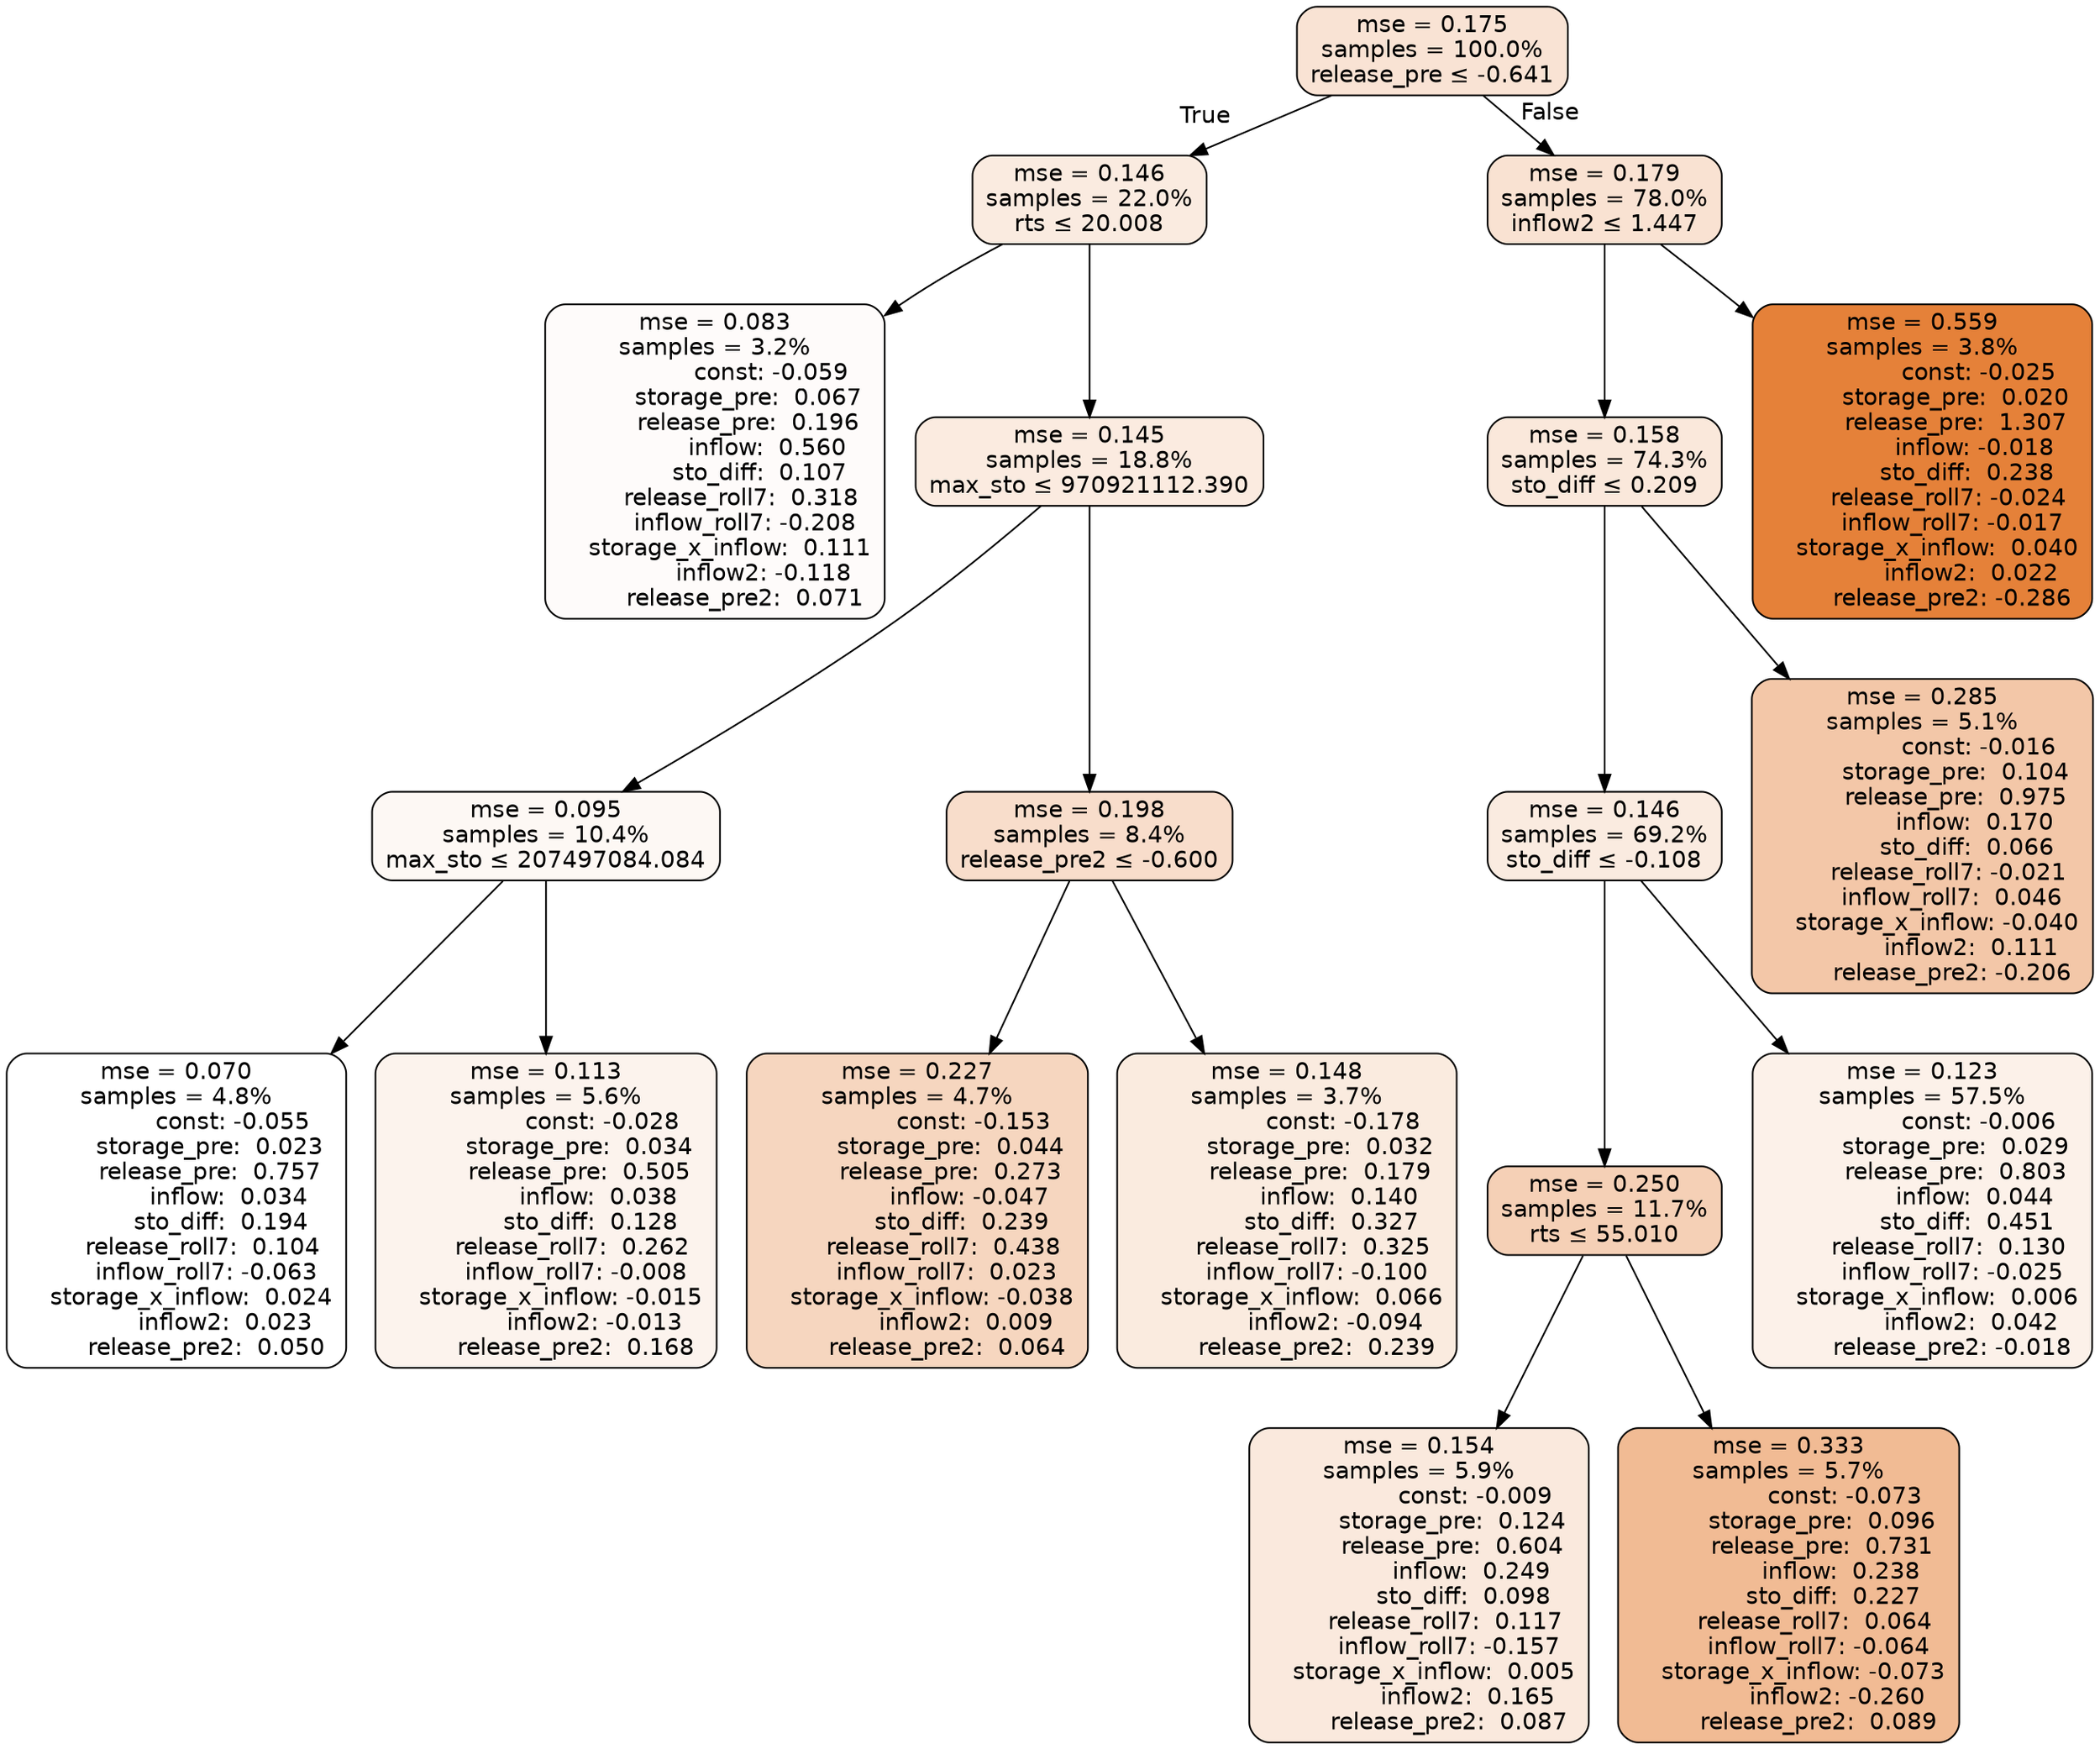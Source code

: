 digraph tree {
bgcolor="transparent"
node [shape=rectangle, style="filled, rounded", color="black", fontname=helvetica] ;
edge [fontname=helvetica] ;
	"0" [label="mse = 0.175
samples = 100.0%
release_pre &le; -0.641", fillcolor="#f9e3d4"]
	"1" [label="mse = 0.146
samples = 22.0%
rts &le; 20.008", fillcolor="#faebe0"]
	"2" [label="mse = 0.083
samples = 3.2%
               const: -0.059
         storage_pre:  0.067
         release_pre:  0.196
              inflow:  0.560
            sto_diff:  0.107
       release_roll7:  0.318
        inflow_roll7: -0.208
    storage_x_inflow:  0.111
             inflow2: -0.118
        release_pre2:  0.071", fillcolor="#fefbfa"]
	"3" [label="mse = 0.145
samples = 18.8%
max_sto &le; 970921112.390", fillcolor="#fbebe0"]
	"4" [label="mse = 0.095
samples = 10.4%
max_sto &le; 207497084.084", fillcolor="#fdf8f4"]
	"5" [label="mse = 0.070
samples = 4.8%
               const: -0.055
         storage_pre:  0.023
         release_pre:  0.757
              inflow:  0.034
            sto_diff:  0.194
       release_roll7:  0.104
        inflow_roll7: -0.063
    storage_x_inflow:  0.024
             inflow2:  0.023
        release_pre2:  0.050", fillcolor="#ffffff"]
	"6" [label="mse = 0.113
samples = 5.6%
               const: -0.028
         storage_pre:  0.034
         release_pre:  0.505
              inflow:  0.038
            sto_diff:  0.128
       release_roll7:  0.262
        inflow_roll7: -0.008
    storage_x_inflow: -0.015
             inflow2: -0.013
        release_pre2:  0.168", fillcolor="#fcf3ed"]
	"7" [label="mse = 0.198
samples = 8.4%
release_pre2 &le; -0.600", fillcolor="#f8ddcb"]
	"8" [label="mse = 0.227
samples = 4.7%
               const: -0.153
         storage_pre:  0.044
         release_pre:  0.273
              inflow: -0.047
            sto_diff:  0.239
       release_roll7:  0.438
        inflow_roll7:  0.023
    storage_x_inflow: -0.038
             inflow2:  0.009
        release_pre2:  0.064", fillcolor="#f6d6bf"]
	"9" [label="mse = 0.148
samples = 3.7%
               const: -0.178
         storage_pre:  0.032
         release_pre:  0.179
              inflow:  0.140
            sto_diff:  0.327
       release_roll7:  0.325
        inflow_roll7: -0.100
    storage_x_inflow:  0.066
             inflow2: -0.094
        release_pre2:  0.239", fillcolor="#faebdf"]
	"10" [label="mse = 0.179
samples = 78.0%
inflow2 &le; 1.447", fillcolor="#f9e2d2"]
	"11" [label="mse = 0.158
samples = 74.3%
sto_diff &le; 0.209", fillcolor="#fae8db"]
	"12" [label="mse = 0.146
samples = 69.2%
sto_diff &le; -0.108", fillcolor="#faebe0"]
	"13" [label="mse = 0.250
samples = 11.7%
rts &le; 55.010", fillcolor="#f5d0b6"]
	"14" [label="mse = 0.154
samples = 5.9%
               const: -0.009
         storage_pre:  0.124
         release_pre:  0.604
              inflow:  0.249
            sto_diff:  0.098
       release_roll7:  0.117
        inflow_roll7: -0.157
    storage_x_inflow:  0.005
             inflow2:  0.165
        release_pre2:  0.087", fillcolor="#fae9dd"]
	"15" [label="mse = 0.333
samples = 5.7%
               const: -0.073
         storage_pre:  0.096
         release_pre:  0.731
              inflow:  0.238
            sto_diff:  0.227
       release_roll7:  0.064
        inflow_roll7: -0.064
    storage_x_inflow: -0.073
             inflow2: -0.260
        release_pre2:  0.089", fillcolor="#f1bb94"]
	"16" [label="mse = 0.123
samples = 57.5%
               const: -0.006
         storage_pre:  0.029
         release_pre:  0.803
              inflow:  0.044
            sto_diff:  0.451
       release_roll7:  0.130
        inflow_roll7: -0.025
    storage_x_inflow:  0.006
             inflow2:  0.042
        release_pre2: -0.018", fillcolor="#fcf1e9"]
	"17" [label="mse = 0.285
samples = 5.1%
               const: -0.016
         storage_pre:  0.104
         release_pre:  0.975
              inflow:  0.170
            sto_diff:  0.066
       release_roll7: -0.021
        inflow_roll7:  0.046
    storage_x_inflow: -0.040
             inflow2:  0.111
        release_pre2: -0.206", fillcolor="#f3c7a8"]
	"18" [label="mse = 0.559
samples = 3.8%
               const: -0.025
         storage_pre:  0.020
         release_pre:  1.307
              inflow: -0.018
            sto_diff:  0.238
       release_roll7: -0.024
        inflow_roll7: -0.017
    storage_x_inflow:  0.040
             inflow2:  0.022
        release_pre2: -0.286", fillcolor="#e58139"]

	"0" -> "1" [labeldistance=2.5, labelangle=45, headlabel="True"]
	"1" -> "2"
	"1" -> "3"
	"3" -> "4"
	"4" -> "5"
	"4" -> "6"
	"3" -> "7"
	"7" -> "8"
	"7" -> "9"
	"0" -> "10" [labeldistance=2.5, labelangle=-45, headlabel="False"]
	"10" -> "11"
	"11" -> "12"
	"12" -> "13"
	"13" -> "14"
	"13" -> "15"
	"12" -> "16"
	"11" -> "17"
	"10" -> "18"
}
